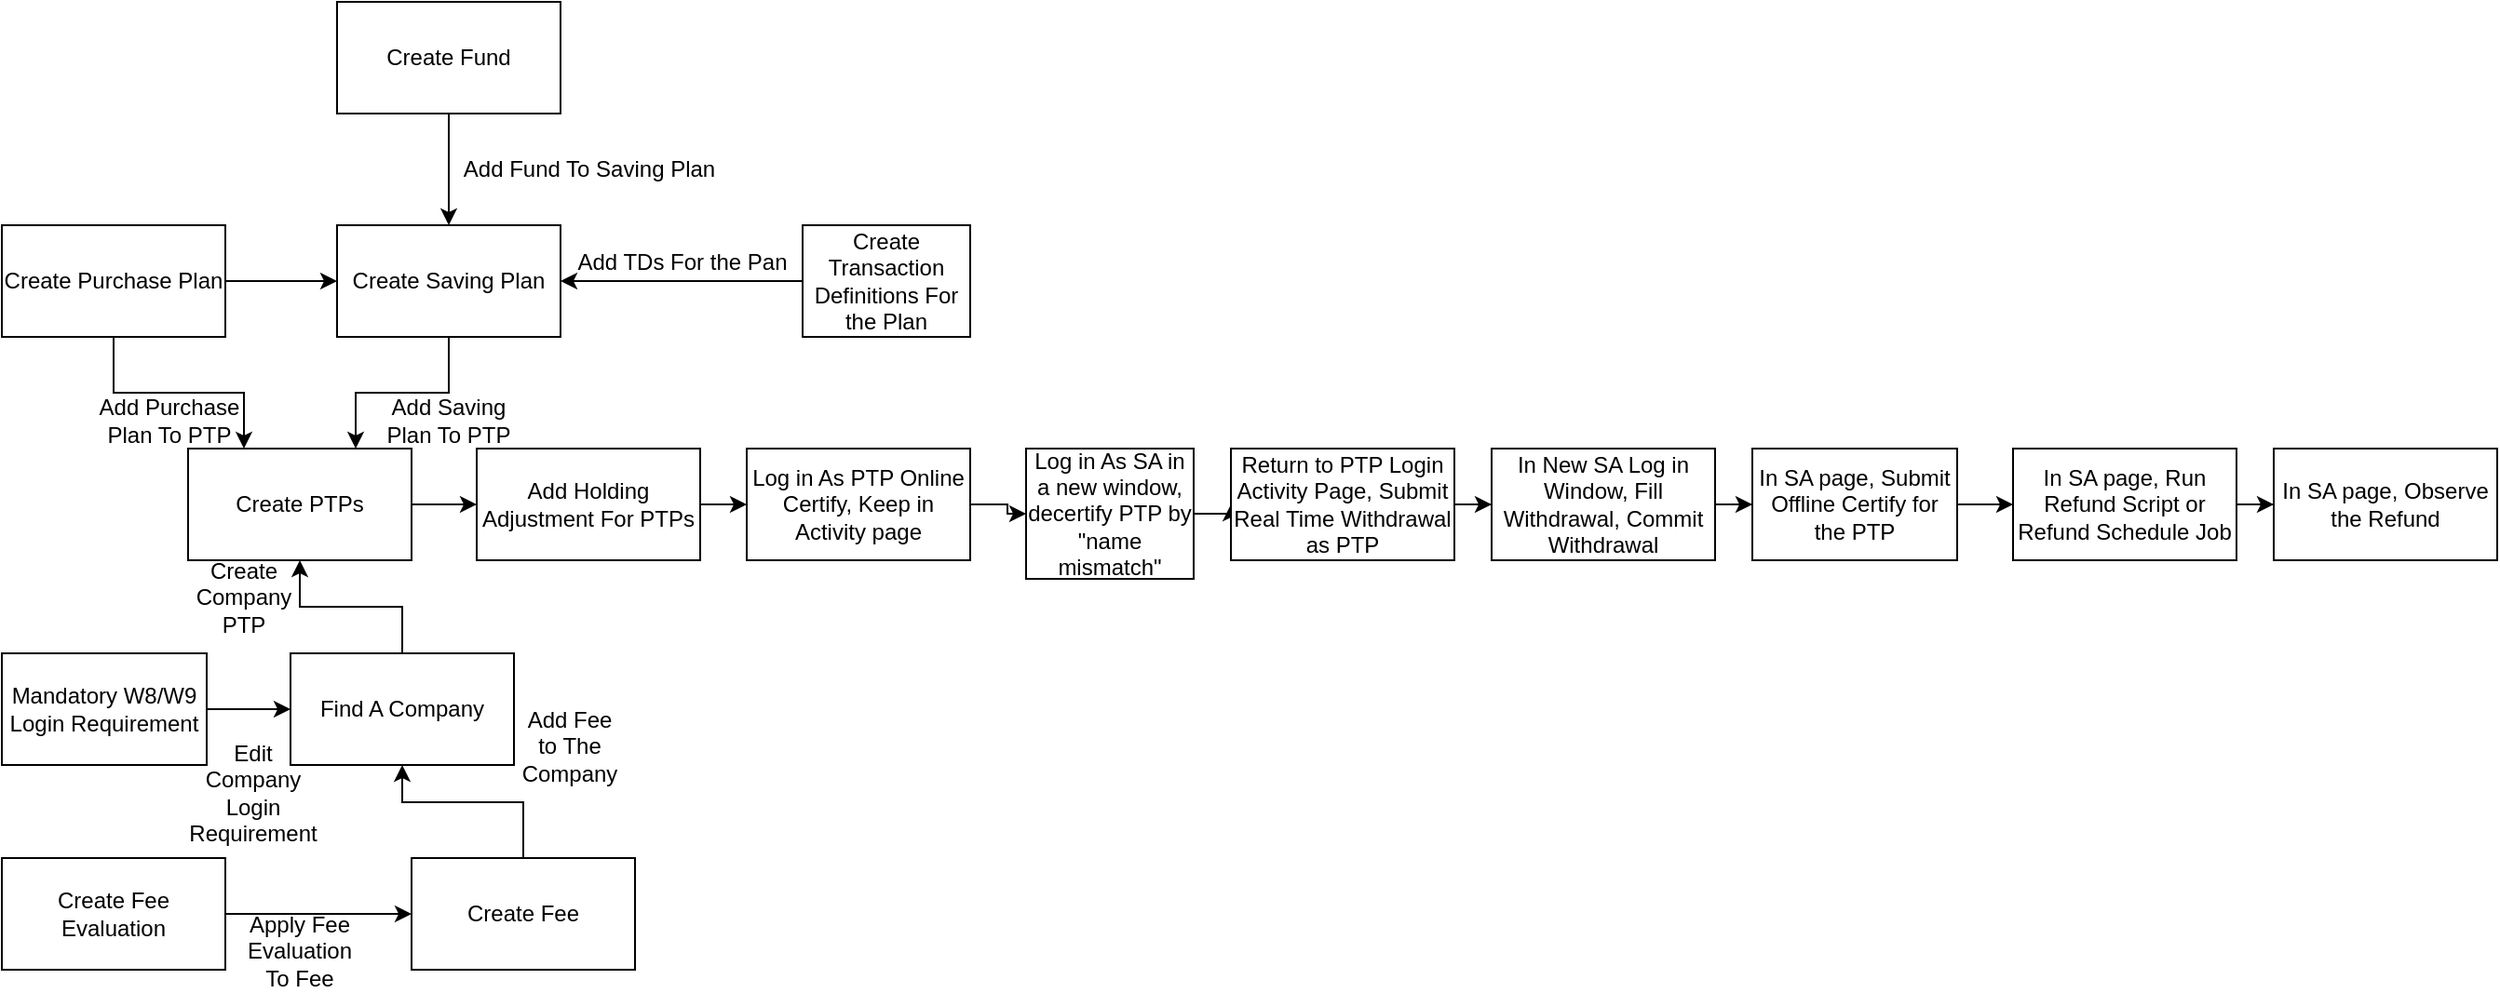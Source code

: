 <mxfile version="16.2.2" type="device"><diagram id="MJS_Rd71Y2nj2NpQxdGY" name="Page-1"><mxGraphModel dx="1328" dy="863" grid="1" gridSize="10" guides="1" tooltips="1" connect="1" arrows="1" fold="1" page="1" pageScale="1" pageWidth="850" pageHeight="1100" math="0" shadow="0"><root><mxCell id="0"/><mxCell id="1" parent="0"/><mxCell id="Upixlw8hHXbj9CMBlw4r-51" value="" style="edgeStyle=orthogonalEdgeStyle;rounded=0;orthogonalLoop=1;jettySize=auto;html=1;" edge="1" parent="1" source="Upixlw8hHXbj9CMBlw4r-1" target="Upixlw8hHXbj9CMBlw4r-35"><mxGeometry relative="1" as="geometry"/></mxCell><mxCell id="Upixlw8hHXbj9CMBlw4r-1" value="Create PTPs" style="rounded=0;whiteSpace=wrap;html=1;" vertex="1" parent="1"><mxGeometry x="200" y="260" width="120" height="60" as="geometry"/></mxCell><mxCell id="Upixlw8hHXbj9CMBlw4r-10" value="" style="edgeStyle=orthogonalEdgeStyle;rounded=0;orthogonalLoop=1;jettySize=auto;html=1;" edge="1" parent="1" source="Upixlw8hHXbj9CMBlw4r-3" target="Upixlw8hHXbj9CMBlw4r-5"><mxGeometry relative="1" as="geometry"/></mxCell><mxCell id="Upixlw8hHXbj9CMBlw4r-14" style="edgeStyle=orthogonalEdgeStyle;rounded=0;orthogonalLoop=1;jettySize=auto;html=1;exitX=0.5;exitY=1;exitDx=0;exitDy=0;entryX=0.25;entryY=0;entryDx=0;entryDy=0;" edge="1" parent="1" source="Upixlw8hHXbj9CMBlw4r-3" target="Upixlw8hHXbj9CMBlw4r-1"><mxGeometry relative="1" as="geometry"/></mxCell><mxCell id="Upixlw8hHXbj9CMBlw4r-3" value="Create Purchase Plan" style="rounded=0;whiteSpace=wrap;html=1;" vertex="1" parent="1"><mxGeometry x="100" y="140" width="120" height="60" as="geometry"/></mxCell><mxCell id="Upixlw8hHXbj9CMBlw4r-8" value="" style="edgeStyle=orthogonalEdgeStyle;rounded=0;orthogonalLoop=1;jettySize=auto;html=1;" edge="1" parent="1" source="Upixlw8hHXbj9CMBlw4r-4" target="Upixlw8hHXbj9CMBlw4r-5"><mxGeometry relative="1" as="geometry"/></mxCell><mxCell id="Upixlw8hHXbj9CMBlw4r-4" value="Create Fund" style="rounded=0;whiteSpace=wrap;html=1;" vertex="1" parent="1"><mxGeometry x="280" y="20" width="120" height="60" as="geometry"/></mxCell><mxCell id="Upixlw8hHXbj9CMBlw4r-15" style="edgeStyle=orthogonalEdgeStyle;rounded=0;orthogonalLoop=1;jettySize=auto;html=1;exitX=0.5;exitY=1;exitDx=0;exitDy=0;entryX=0.75;entryY=0;entryDx=0;entryDy=0;" edge="1" parent="1" source="Upixlw8hHXbj9CMBlw4r-5" target="Upixlw8hHXbj9CMBlw4r-1"><mxGeometry relative="1" as="geometry"/></mxCell><mxCell id="Upixlw8hHXbj9CMBlw4r-5" value="Create Saving Plan" style="rounded=0;whiteSpace=wrap;html=1;" vertex="1" parent="1"><mxGeometry x="280" y="140" width="120" height="60" as="geometry"/></mxCell><mxCell id="Upixlw8hHXbj9CMBlw4r-9" value="Add Fund To Saving Plan" style="text;html=1;align=center;verticalAlign=middle;resizable=0;points=[];autosize=1;strokeColor=none;fillColor=none;" vertex="1" parent="1"><mxGeometry x="340" y="100" width="150" height="20" as="geometry"/></mxCell><mxCell id="Upixlw8hHXbj9CMBlw4r-12" value="" style="edgeStyle=orthogonalEdgeStyle;rounded=0;orthogonalLoop=1;jettySize=auto;html=1;" edge="1" parent="1" source="Upixlw8hHXbj9CMBlw4r-11" target="Upixlw8hHXbj9CMBlw4r-5"><mxGeometry relative="1" as="geometry"/></mxCell><mxCell id="Upixlw8hHXbj9CMBlw4r-11" value="Create Transaction Definitions For the Plan" style="rounded=0;whiteSpace=wrap;html=1;" vertex="1" parent="1"><mxGeometry x="530" y="140" width="90" height="60" as="geometry"/></mxCell><mxCell id="Upixlw8hHXbj9CMBlw4r-13" value="Add TDs For the Pan" style="text;html=1;align=center;verticalAlign=middle;resizable=0;points=[];autosize=1;strokeColor=none;fillColor=none;" vertex="1" parent="1"><mxGeometry x="400" y="150" width="130" height="20" as="geometry"/></mxCell><mxCell id="Upixlw8hHXbj9CMBlw4r-16" value="Add Saving Plan To PTP" style="text;html=1;strokeColor=none;fillColor=none;align=center;verticalAlign=middle;whiteSpace=wrap;rounded=0;" vertex="1" parent="1"><mxGeometry x="305" y="225" width="70" height="40" as="geometry"/></mxCell><mxCell id="Upixlw8hHXbj9CMBlw4r-17" value="Add Purchase Plan To PTP" style="text;html=1;strokeColor=none;fillColor=none;align=center;verticalAlign=middle;whiteSpace=wrap;rounded=0;" vertex="1" parent="1"><mxGeometry x="150" y="220" width="80" height="50" as="geometry"/></mxCell><mxCell id="Upixlw8hHXbj9CMBlw4r-20" value="" style="edgeStyle=orthogonalEdgeStyle;rounded=0;orthogonalLoop=1;jettySize=auto;html=1;" edge="1" parent="1" source="Upixlw8hHXbj9CMBlw4r-18" target="Upixlw8hHXbj9CMBlw4r-19"><mxGeometry relative="1" as="geometry"/></mxCell><mxCell id="Upixlw8hHXbj9CMBlw4r-18" value="Create Fee Evaluation" style="rounded=0;whiteSpace=wrap;html=1;" vertex="1" parent="1"><mxGeometry x="100" y="480" width="120" height="60" as="geometry"/></mxCell><mxCell id="Upixlw8hHXbj9CMBlw4r-19" value="Create Fee" style="rounded=0;whiteSpace=wrap;html=1;" vertex="1" parent="1"><mxGeometry x="320" y="480" width="120" height="60" as="geometry"/></mxCell><mxCell id="Upixlw8hHXbj9CMBlw4r-23" value="" style="edgeStyle=orthogonalEdgeStyle;rounded=0;orthogonalLoop=1;jettySize=auto;html=1;" edge="1" parent="1" source="Upixlw8hHXbj9CMBlw4r-22" target="Upixlw8hHXbj9CMBlw4r-1"><mxGeometry relative="1" as="geometry"/></mxCell><mxCell id="Upixlw8hHXbj9CMBlw4r-22" value="Find A Company" style="rounded=0;whiteSpace=wrap;html=1;" vertex="1" parent="1"><mxGeometry x="255" y="370" width="120" height="60" as="geometry"/></mxCell><mxCell id="Upixlw8hHXbj9CMBlw4r-28" style="edgeStyle=orthogonalEdgeStyle;rounded=0;orthogonalLoop=1;jettySize=auto;html=1;entryX=0.5;entryY=1;entryDx=0;entryDy=0;exitX=0.5;exitY=0;exitDx=0;exitDy=0;" edge="1" parent="1" source="Upixlw8hHXbj9CMBlw4r-19" target="Upixlw8hHXbj9CMBlw4r-22"><mxGeometry relative="1" as="geometry"><Array as="points"><mxPoint x="380" y="450"/><mxPoint x="315" y="450"/></Array></mxGeometry></mxCell><mxCell id="Upixlw8hHXbj9CMBlw4r-24" value="Add Fee to The Company" style="text;html=1;strokeColor=none;fillColor=none;align=center;verticalAlign=middle;whiteSpace=wrap;rounded=0;" vertex="1" parent="1"><mxGeometry x="375" y="400" width="60" height="40" as="geometry"/></mxCell><mxCell id="Upixlw8hHXbj9CMBlw4r-25" value="Create Company PTP" style="text;html=1;strokeColor=none;fillColor=none;align=center;verticalAlign=middle;whiteSpace=wrap;rounded=0;" vertex="1" parent="1"><mxGeometry x="200" y="320" width="60" height="40" as="geometry"/></mxCell><mxCell id="Upixlw8hHXbj9CMBlw4r-26" value="Apply Fee Evaluation To Fee" style="text;html=1;strokeColor=none;fillColor=none;align=center;verticalAlign=middle;whiteSpace=wrap;rounded=0;" vertex="1" parent="1"><mxGeometry x="230" y="510" width="60" height="40" as="geometry"/></mxCell><mxCell id="Upixlw8hHXbj9CMBlw4r-31" value="" style="edgeStyle=orthogonalEdgeStyle;rounded=0;orthogonalLoop=1;jettySize=auto;html=1;" edge="1" parent="1" source="Upixlw8hHXbj9CMBlw4r-29" target="Upixlw8hHXbj9CMBlw4r-22"><mxGeometry relative="1" as="geometry"/></mxCell><mxCell id="Upixlw8hHXbj9CMBlw4r-29" value="Mandatory W8/W9 Login Requirement" style="rounded=0;whiteSpace=wrap;html=1;" vertex="1" parent="1"><mxGeometry x="100" y="370" width="110" height="60" as="geometry"/></mxCell><mxCell id="Upixlw8hHXbj9CMBlw4r-34" value="Edit Company Login Requirement" style="text;html=1;strokeColor=none;fillColor=none;align=center;verticalAlign=middle;whiteSpace=wrap;rounded=0;" vertex="1" parent="1"><mxGeometry x="200" y="410" width="70" height="70" as="geometry"/></mxCell><mxCell id="Upixlw8hHXbj9CMBlw4r-37" value="" style="edgeStyle=orthogonalEdgeStyle;rounded=0;orthogonalLoop=1;jettySize=auto;html=1;" edge="1" parent="1" source="Upixlw8hHXbj9CMBlw4r-35" target="Upixlw8hHXbj9CMBlw4r-36"><mxGeometry relative="1" as="geometry"/></mxCell><mxCell id="Upixlw8hHXbj9CMBlw4r-35" value="Add Holding Adjustment For PTPs" style="rounded=0;whiteSpace=wrap;html=1;" vertex="1" parent="1"><mxGeometry x="355" y="260" width="120" height="60" as="geometry"/></mxCell><mxCell id="Upixlw8hHXbj9CMBlw4r-40" value="" style="edgeStyle=orthogonalEdgeStyle;rounded=0;orthogonalLoop=1;jettySize=auto;html=1;" edge="1" parent="1" source="Upixlw8hHXbj9CMBlw4r-36" target="Upixlw8hHXbj9CMBlw4r-38"><mxGeometry relative="1" as="geometry"/></mxCell><mxCell id="Upixlw8hHXbj9CMBlw4r-36" value="Log in As PTP Online Certify, Keep in Activity page" style="whiteSpace=wrap;html=1;rounded=0;" vertex="1" parent="1"><mxGeometry x="500" y="260" width="120" height="60" as="geometry"/></mxCell><mxCell id="Upixlw8hHXbj9CMBlw4r-42" value="" style="edgeStyle=orthogonalEdgeStyle;rounded=0;orthogonalLoop=1;jettySize=auto;html=1;" edge="1" parent="1" source="Upixlw8hHXbj9CMBlw4r-38" target="Upixlw8hHXbj9CMBlw4r-41"><mxGeometry relative="1" as="geometry"/></mxCell><mxCell id="Upixlw8hHXbj9CMBlw4r-38" value="Log in As SA in a new window, decertify PTP by &quot;name mismatch&quot;" style="rounded=0;whiteSpace=wrap;html=1;" vertex="1" parent="1"><mxGeometry x="650" y="260" width="90" height="70" as="geometry"/></mxCell><mxCell id="Upixlw8hHXbj9CMBlw4r-44" value="" style="edgeStyle=orthogonalEdgeStyle;rounded=0;orthogonalLoop=1;jettySize=auto;html=1;" edge="1" parent="1" source="Upixlw8hHXbj9CMBlw4r-41" target="Upixlw8hHXbj9CMBlw4r-43"><mxGeometry relative="1" as="geometry"/></mxCell><mxCell id="Upixlw8hHXbj9CMBlw4r-41" value="Return to PTP Login Activity Page, Submit Real Time Withdrawal as PTP" style="rounded=0;whiteSpace=wrap;html=1;" vertex="1" parent="1"><mxGeometry x="760" y="260" width="120" height="60" as="geometry"/></mxCell><mxCell id="Upixlw8hHXbj9CMBlw4r-46" value="" style="edgeStyle=orthogonalEdgeStyle;rounded=0;orthogonalLoop=1;jettySize=auto;html=1;" edge="1" parent="1" source="Upixlw8hHXbj9CMBlw4r-43" target="Upixlw8hHXbj9CMBlw4r-45"><mxGeometry relative="1" as="geometry"/></mxCell><mxCell id="Upixlw8hHXbj9CMBlw4r-43" value="In New SA Log in Window, Fill Withdrawal, Commit Withdrawal" style="rounded=0;whiteSpace=wrap;html=1;" vertex="1" parent="1"><mxGeometry x="900" y="260" width="120" height="60" as="geometry"/></mxCell><mxCell id="Upixlw8hHXbj9CMBlw4r-48" value="" style="edgeStyle=orthogonalEdgeStyle;rounded=0;orthogonalLoop=1;jettySize=auto;html=1;" edge="1" parent="1" source="Upixlw8hHXbj9CMBlw4r-45" target="Upixlw8hHXbj9CMBlw4r-47"><mxGeometry relative="1" as="geometry"/></mxCell><mxCell id="Upixlw8hHXbj9CMBlw4r-45" value="In SA page, Submit Offline Certify for the PTP" style="rounded=0;whiteSpace=wrap;html=1;" vertex="1" parent="1"><mxGeometry x="1040" y="260" width="110" height="60" as="geometry"/></mxCell><mxCell id="Upixlw8hHXbj9CMBlw4r-50" value="" style="edgeStyle=orthogonalEdgeStyle;rounded=0;orthogonalLoop=1;jettySize=auto;html=1;" edge="1" parent="1" source="Upixlw8hHXbj9CMBlw4r-47" target="Upixlw8hHXbj9CMBlw4r-49"><mxGeometry relative="1" as="geometry"/></mxCell><mxCell id="Upixlw8hHXbj9CMBlw4r-47" value="In SA page, Run Refund Script or Refund Schedule Job" style="rounded=0;whiteSpace=wrap;html=1;" vertex="1" parent="1"><mxGeometry x="1180" y="260" width="120" height="60" as="geometry"/></mxCell><mxCell id="Upixlw8hHXbj9CMBlw4r-49" value="In SA page, Observe the Refund" style="rounded=0;whiteSpace=wrap;html=1;" vertex="1" parent="1"><mxGeometry x="1320" y="260" width="120" height="60" as="geometry"/></mxCell></root></mxGraphModel></diagram></mxfile>